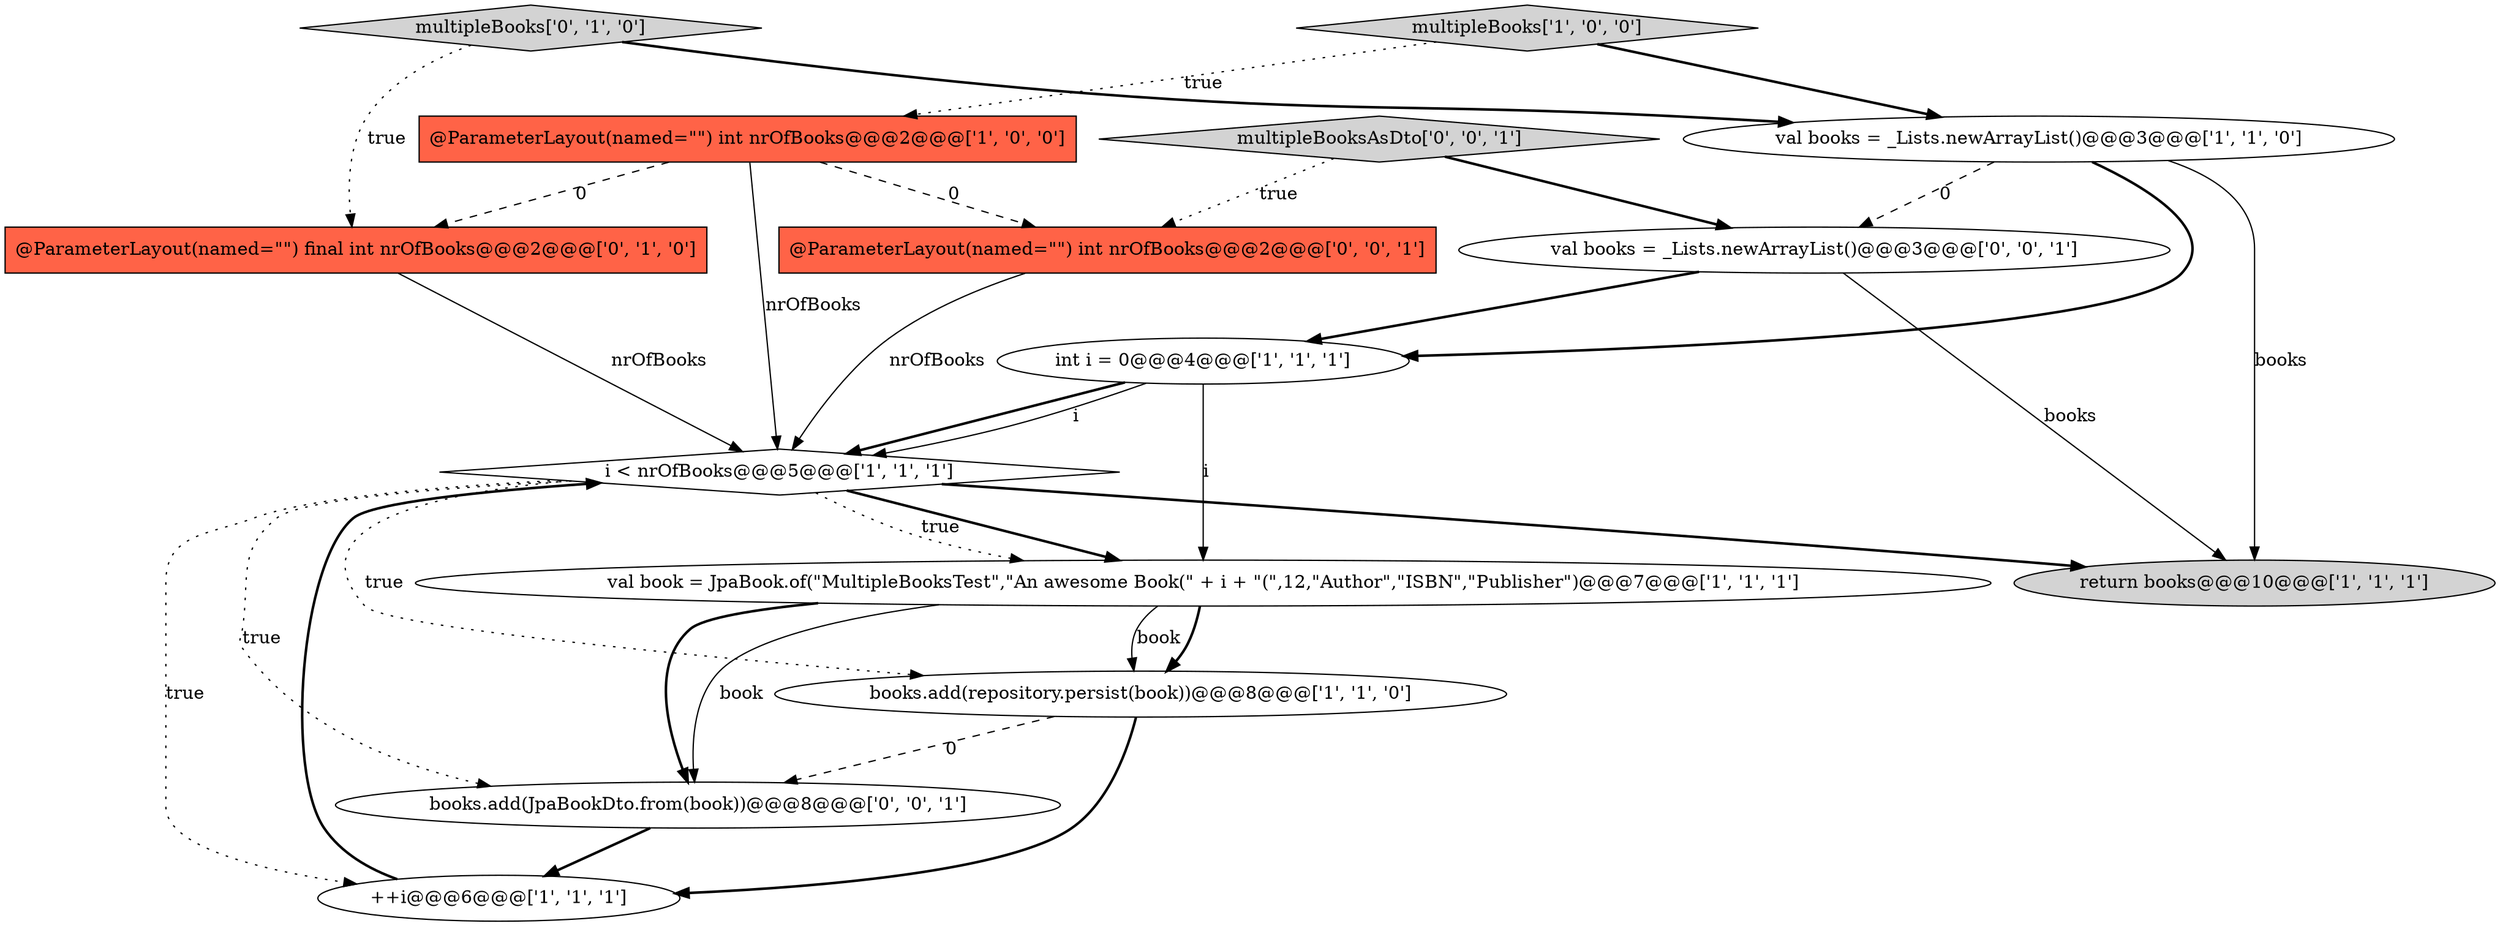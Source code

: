 digraph {
9 [style = filled, label = "@ParameterLayout(named=\"\") final int nrOfBooks@@@2@@@['0', '1', '0']", fillcolor = tomato, shape = box image = "AAA1AAABBB2BBB"];
2 [style = filled, label = "val book = JpaBook.of(\"MultipleBooksTest\",\"An awesome Book(\" + i + \"(\",12,\"Author\",\"ISBN\",\"Publisher\")@@@7@@@['1', '1', '1']", fillcolor = white, shape = ellipse image = "AAA0AAABBB1BBB"];
6 [style = filled, label = "books.add(repository.persist(book))@@@8@@@['1', '1', '0']", fillcolor = white, shape = ellipse image = "AAA0AAABBB1BBB"];
5 [style = filled, label = "return books@@@10@@@['1', '1', '1']", fillcolor = lightgray, shape = ellipse image = "AAA0AAABBB1BBB"];
7 [style = filled, label = "multipleBooks['1', '0', '0']", fillcolor = lightgray, shape = diamond image = "AAA0AAABBB1BBB"];
8 [style = filled, label = "@ParameterLayout(named=\"\") int nrOfBooks@@@2@@@['1', '0', '0']", fillcolor = tomato, shape = box image = "AAA1AAABBB1BBB"];
10 [style = filled, label = "multipleBooks['0', '1', '0']", fillcolor = lightgray, shape = diamond image = "AAA0AAABBB2BBB"];
11 [style = filled, label = "val books = _Lists.newArrayList()@@@3@@@['0', '0', '1']", fillcolor = white, shape = ellipse image = "AAA0AAABBB3BBB"];
12 [style = filled, label = "books.add(JpaBookDto.from(book))@@@8@@@['0', '0', '1']", fillcolor = white, shape = ellipse image = "AAA0AAABBB3BBB"];
3 [style = filled, label = "int i = 0@@@4@@@['1', '1', '1']", fillcolor = white, shape = ellipse image = "AAA0AAABBB1BBB"];
13 [style = filled, label = "multipleBooksAsDto['0', '0', '1']", fillcolor = lightgray, shape = diamond image = "AAA0AAABBB3BBB"];
1 [style = filled, label = "val books = _Lists.newArrayList()@@@3@@@['1', '1', '0']", fillcolor = white, shape = ellipse image = "AAA0AAABBB1BBB"];
0 [style = filled, label = "i < nrOfBooks@@@5@@@['1', '1', '1']", fillcolor = white, shape = diamond image = "AAA0AAABBB1BBB"];
14 [style = filled, label = "@ParameterLayout(named=\"\") int nrOfBooks@@@2@@@['0', '0', '1']", fillcolor = tomato, shape = box image = "AAA0AAABBB3BBB"];
4 [style = filled, label = "++i@@@6@@@['1', '1', '1']", fillcolor = white, shape = ellipse image = "AAA0AAABBB1BBB"];
3->2 [style = solid, label="i"];
0->12 [style = dotted, label="true"];
7->1 [style = bold, label=""];
2->6 [style = bold, label=""];
0->2 [style = bold, label=""];
0->4 [style = dotted, label="true"];
1->3 [style = bold, label=""];
14->0 [style = solid, label="nrOfBooks"];
8->0 [style = solid, label="nrOfBooks"];
9->0 [style = solid, label="nrOfBooks"];
8->14 [style = dashed, label="0"];
0->6 [style = dotted, label="true"];
10->9 [style = dotted, label="true"];
13->11 [style = bold, label=""];
2->12 [style = bold, label=""];
3->0 [style = bold, label=""];
4->0 [style = bold, label=""];
6->12 [style = dashed, label="0"];
3->0 [style = solid, label="i"];
8->9 [style = dashed, label="0"];
6->4 [style = bold, label=""];
2->6 [style = solid, label="book"];
11->5 [style = solid, label="books"];
12->4 [style = bold, label=""];
11->3 [style = bold, label=""];
1->11 [style = dashed, label="0"];
1->5 [style = solid, label="books"];
0->2 [style = dotted, label="true"];
10->1 [style = bold, label=""];
2->12 [style = solid, label="book"];
7->8 [style = dotted, label="true"];
13->14 [style = dotted, label="true"];
0->5 [style = bold, label=""];
}
